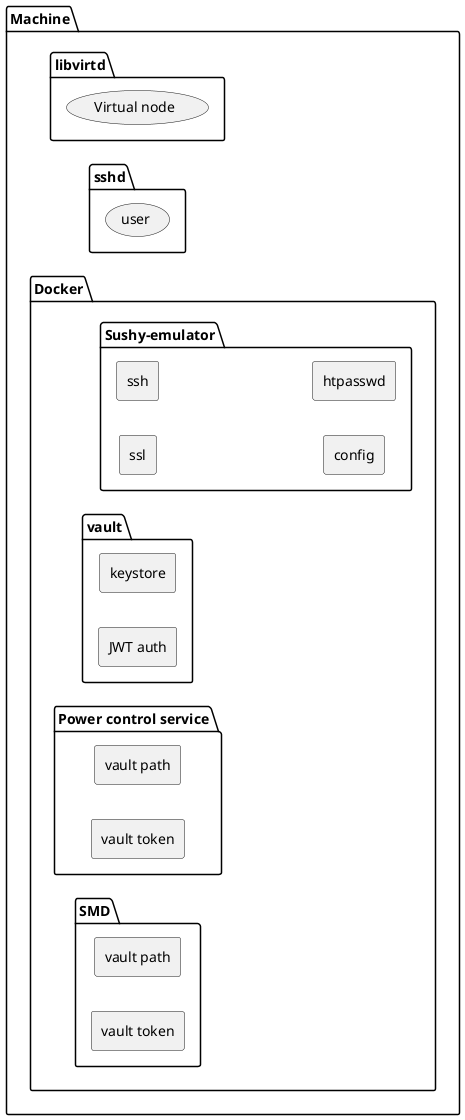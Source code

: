 @startuml

left to right direction

package machine_pkg as "Machine" {
  package libvirtd_pkg as "libvirtd" {
    (virtual_node) as "Virtual node"
  }
  package sshd as "sshd" {
    (user)
  }
  package docker_pkg as "Docker" {
    package sushy_emulator as "Sushy-emulator" {
      rectangle sushy_emulator_ssl as "ssl"
      rectangle sushy_emulator_ssh as "ssh"
      rectangle sushy_emulator_config as "config"
      rectangle sushy_emulator_htpasswd as "htpasswd"
    }
    package vault as "vault" {
      rectangle vault_keystore as "keystore"
      rectangle vault_jwt_auth as "JWT auth"
    }
    package pcs as "Power control service" {
      rectangle pcs_vault as "vault path"
      rectangle pcs_token as "vault token"
    }
    package smd as "SMD" {
      rectangle smd_vault as "vault path"
      rectangle smd_token as "vault token"
    }
  }
}

@enduml
